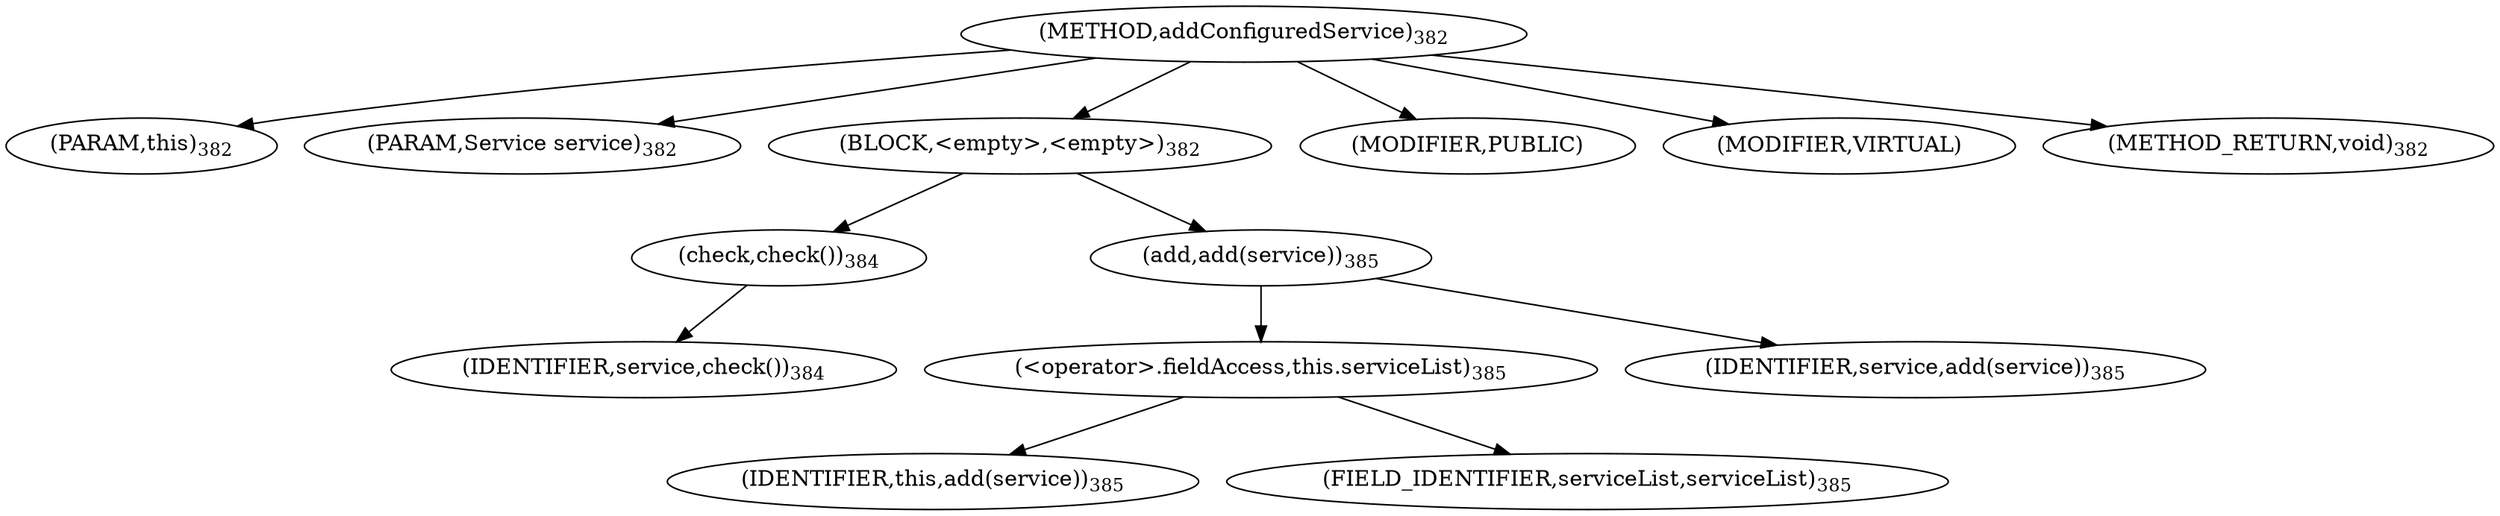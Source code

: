 digraph "addConfiguredService" {  
"663" [label = <(METHOD,addConfiguredService)<SUB>382</SUB>> ]
"664" [label = <(PARAM,this)<SUB>382</SUB>> ]
"665" [label = <(PARAM,Service service)<SUB>382</SUB>> ]
"666" [label = <(BLOCK,&lt;empty&gt;,&lt;empty&gt;)<SUB>382</SUB>> ]
"667" [label = <(check,check())<SUB>384</SUB>> ]
"668" [label = <(IDENTIFIER,service,check())<SUB>384</SUB>> ]
"669" [label = <(add,add(service))<SUB>385</SUB>> ]
"670" [label = <(&lt;operator&gt;.fieldAccess,this.serviceList)<SUB>385</SUB>> ]
"671" [label = <(IDENTIFIER,this,add(service))<SUB>385</SUB>> ]
"672" [label = <(FIELD_IDENTIFIER,serviceList,serviceList)<SUB>385</SUB>> ]
"673" [label = <(IDENTIFIER,service,add(service))<SUB>385</SUB>> ]
"674" [label = <(MODIFIER,PUBLIC)> ]
"675" [label = <(MODIFIER,VIRTUAL)> ]
"676" [label = <(METHOD_RETURN,void)<SUB>382</SUB>> ]
  "663" -> "664" 
  "663" -> "665" 
  "663" -> "666" 
  "663" -> "674" 
  "663" -> "675" 
  "663" -> "676" 
  "666" -> "667" 
  "666" -> "669" 
  "667" -> "668" 
  "669" -> "670" 
  "669" -> "673" 
  "670" -> "671" 
  "670" -> "672" 
}

